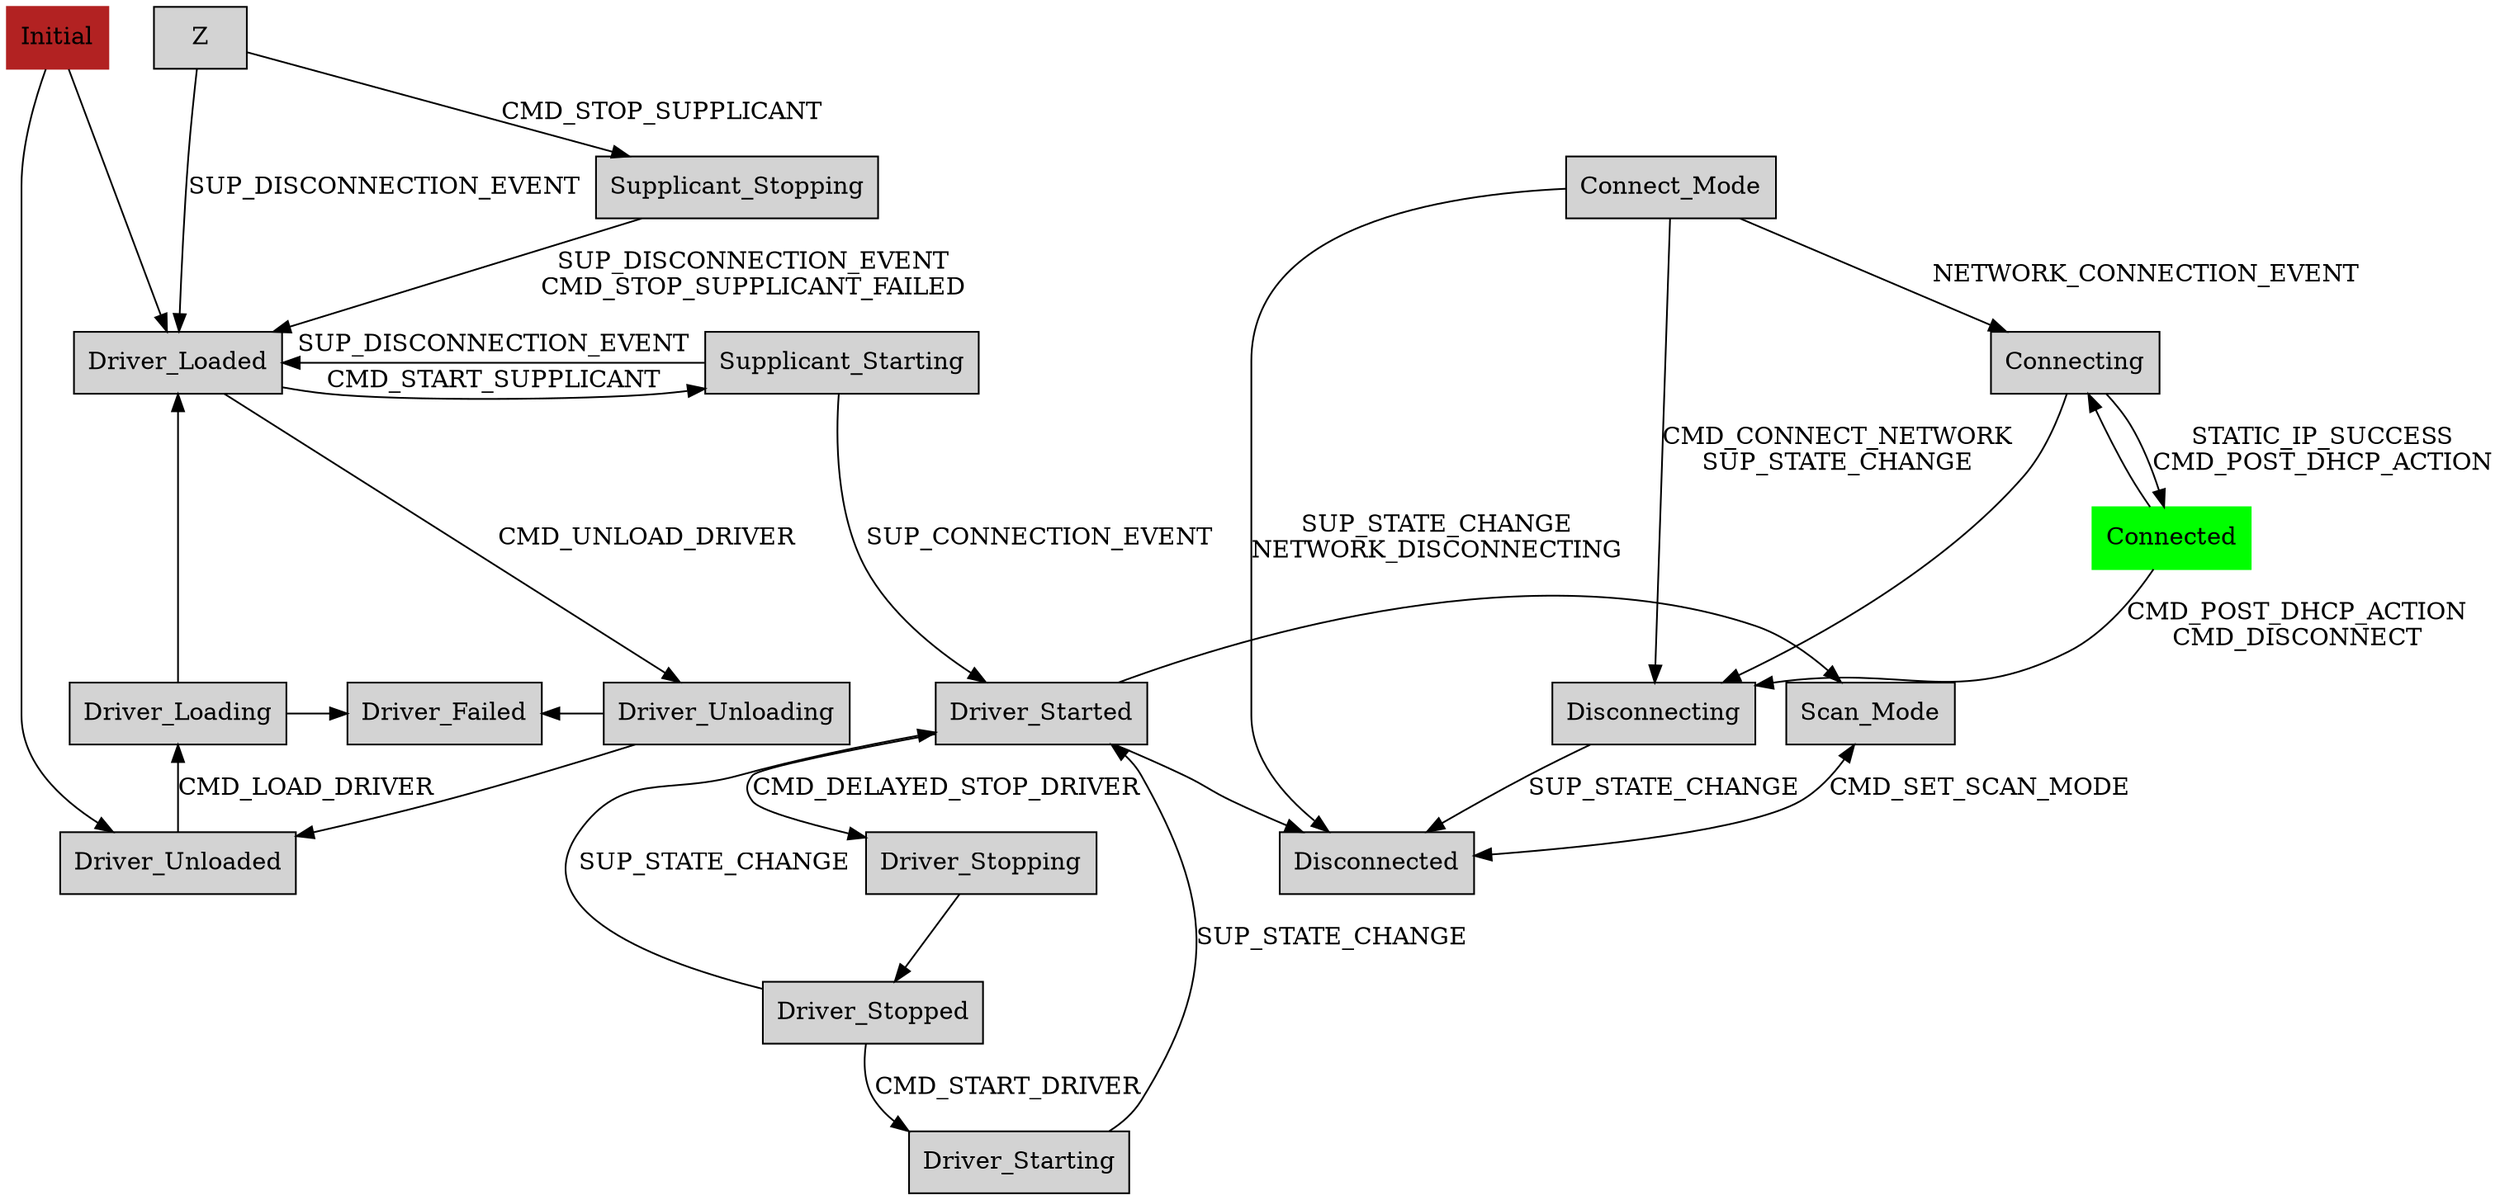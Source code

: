 digraph wifistates {
node [shape=box style=filled]

    Initial [ color = firebrick ]; 
    Connected [ color = green ]; 
    { rank=same; Initial Z }
    { rank=same; Driver_Loaded Supplicant_Starting Connecting }
    { rank=same; Driver_Loading Driver_Failed Driver_Unloading Driver_Started Scan_Mode }
    { rank=same; Driver_Unloaded Disconnected }

    Supplicant_Starting -> Driver_Started [ label = SUP_CONNECTION_EVENT ]
    Driver_Started -> Driver_Stopping [ label = CMD_DELAYED_STOP_DRIVER ]
    Driver_Stopping -> Driver_Stopped
    Driver_Stopped -> Driver_Starting [ label = CMD_START_DRIVER ]

    Driver_Stopped -> Driver_Started [ label = SUP_STATE_CHANGE ]
    Initial -> Driver_Unloaded
    Driver_Unloaded -> Driver_Loading [ label = CMD_LOAD_DRIVER ]
    Driver_Loaded -> Supplicant_Starting [ label = CMD_START_SUPPLICANT ]
    Driver_Loading -> Driver_Loaded
    subgraph cluster1 {
    Driver_Loading -> Driver_Failed
    Driver_Failed -> Driver_Unloading [dir=back]
    }
    subgraph cluster2 {
    Driver_Started -> Scan_Mode
    Scan_Mode -> Disconnected [ dir=both label = CMD_SET_SCAN_MODE ]
    }
    Driver_Unloading -> Driver_Unloaded
    Driver_Loaded -> Driver_Unloading [ label = CMD_UNLOAD_DRIVER ]
    Driver_Started -> Disconnected
    Driver_Starting -> Driver_Started [ label = SUP_STATE_CHANGE ]
    Initial -> Driver_Loaded
    Z -> Supplicant_Stopping [ label = CMD_STOP_SUPPLICANT ]
    Z -> Driver_Loaded [ label = SUP_DISCONNECTION_EVENT ]
    Connected -> Connecting
    Connecting -> Disconnecting
    Connecting -> Connected [ label = "STATIC_IP_SUCCESS\nCMD_POST_DHCP_ACTION" ]
    Connect_Mode -> Disconnecting [ label = "CMD_CONNECT_NETWORK\nSUP_STATE_CHANGE" ]
    Connected -> Disconnecting [ label = "CMD_POST_DHCP_ACTION\nCMD_DISCONNECT" ]
    Connect_Mode -> Disconnected [ label = "SUP_STATE_CHANGE\nNETWORK_DISCONNECTING" ]
    Connect_Mode -> Connecting [ label = NETWORK_CONNECTION_EVENT ]
    Supplicant_Starting -> Driver_Loaded [ label = SUP_DISCONNECTION_EVENT ]
    Supplicant_Stopping -> Driver_Loaded [ label = "SUP_DISCONNECTION_EVENT\nCMD_STOP_SUPPLICANT_FAILED" ]
    Disconnecting -> Disconnected [ label = SUP_STATE_CHANGE ]
}
